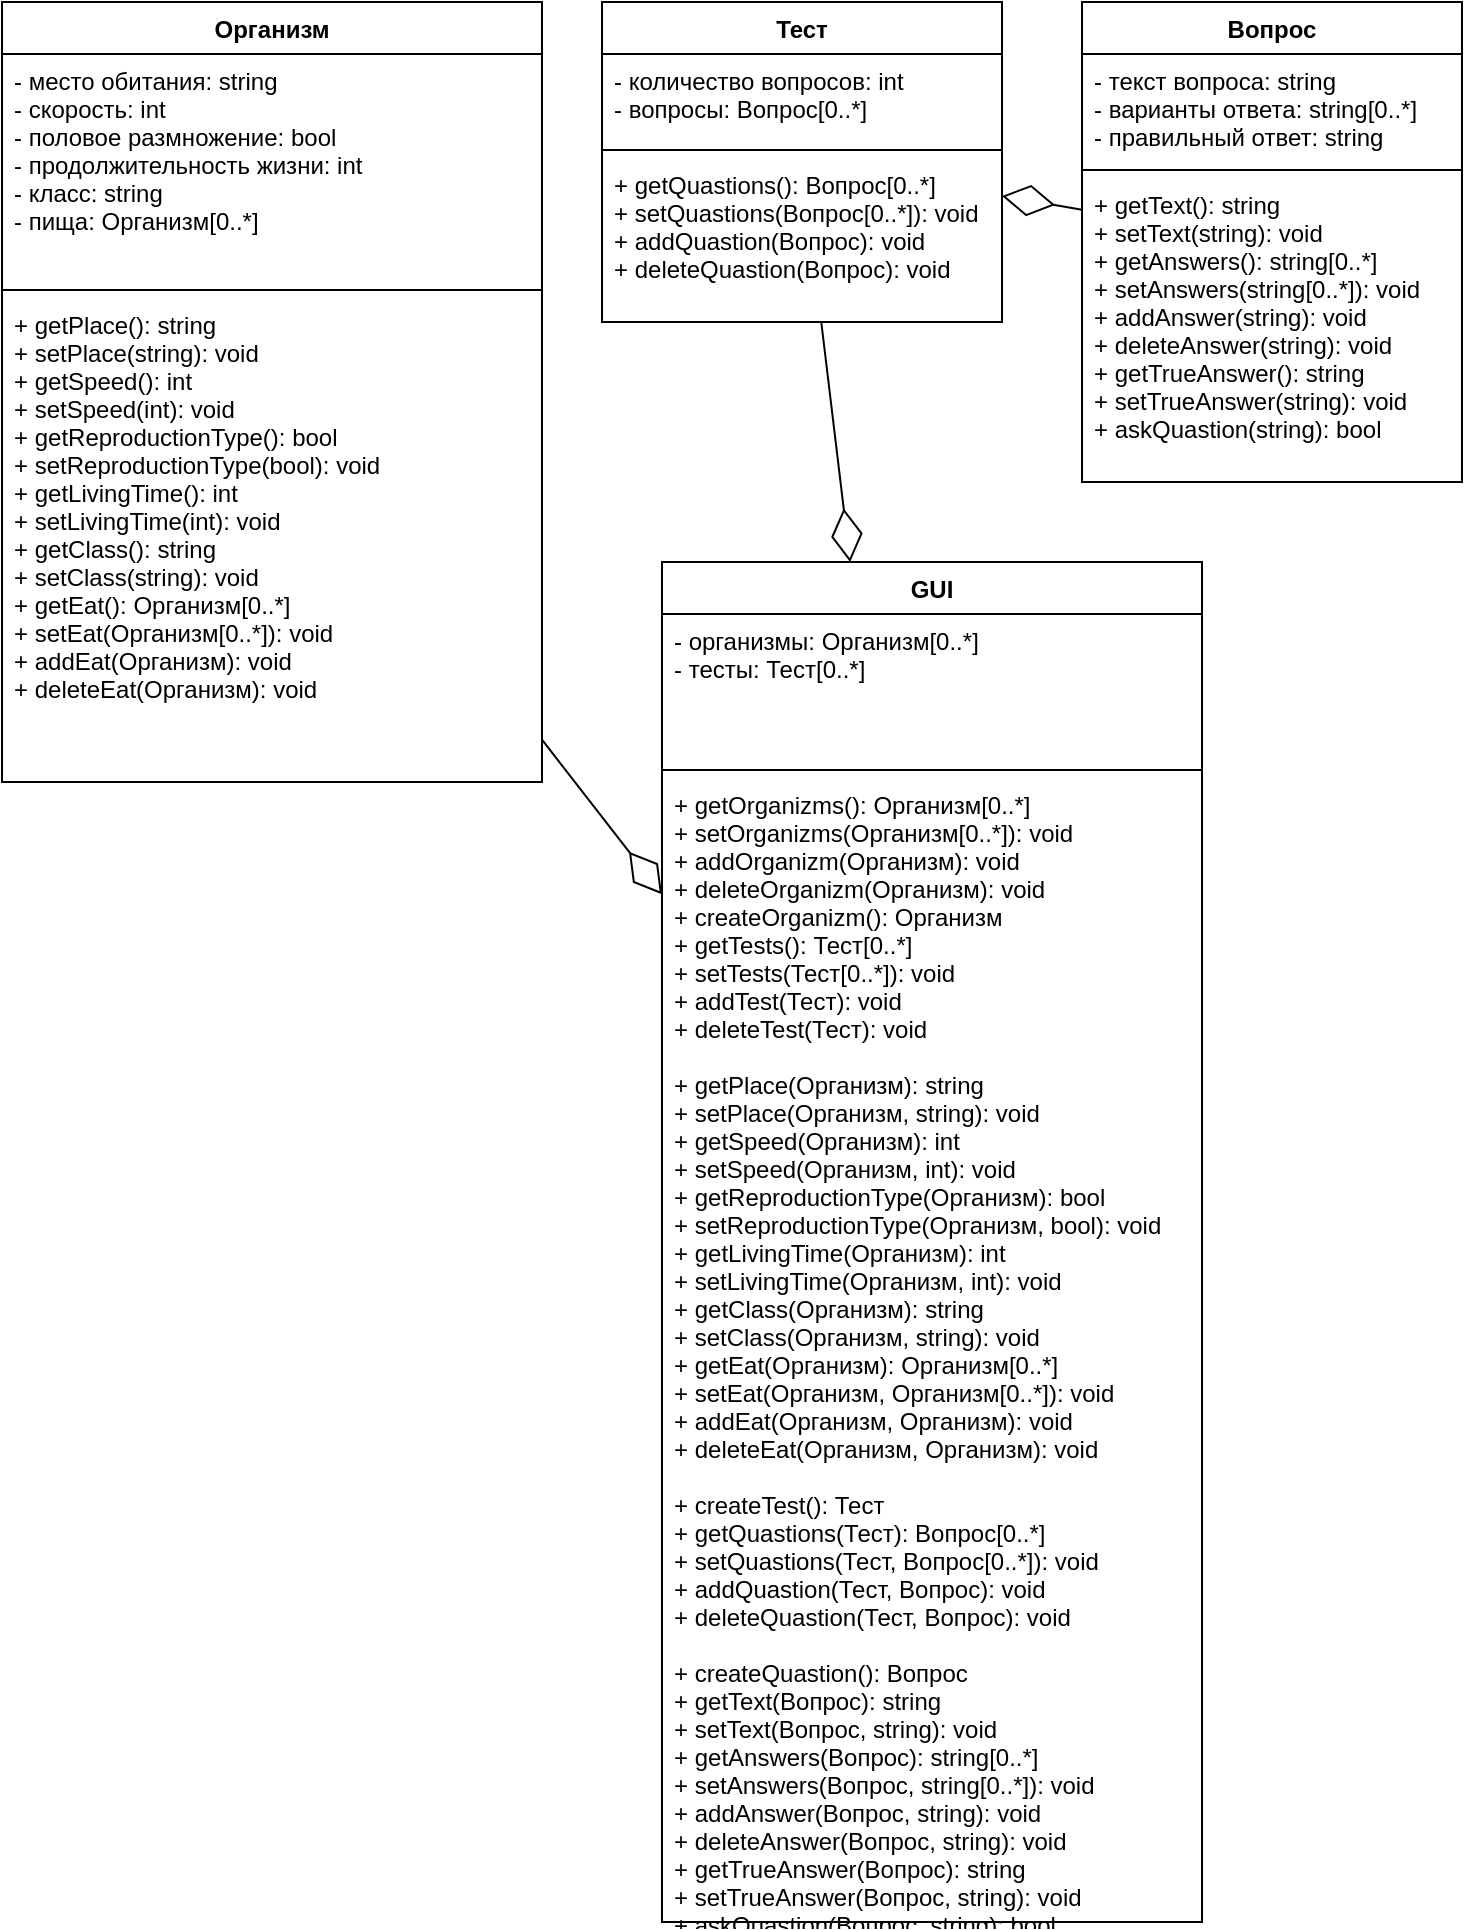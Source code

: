<mxfile version="12.2.2" type="device" pages="1"><diagram id="Wq7GN9JAdPdPRqMJCTW3" name="Page-1"><mxGraphModel dx="854" dy="496" grid="1" gridSize="10" guides="1" tooltips="1" connect="1" arrows="1" fold="1" page="1" pageScale="1" pageWidth="827" pageHeight="1169" math="0" shadow="0"><root><mxCell id="0"/><mxCell id="1" parent="0"/><mxCell id="7-B2YhpawIQ-DdVbOOLG-5" value="Организм" style="swimlane;fontStyle=1;align=center;verticalAlign=top;childLayout=stackLayout;horizontal=1;startSize=26;horizontalStack=0;resizeParent=1;resizeParentMax=0;resizeLast=0;collapsible=1;marginBottom=0;" parent="1" vertex="1"><mxGeometry x="70" y="40" width="270" height="390" as="geometry"/></mxCell><mxCell id="7-B2YhpawIQ-DdVbOOLG-6" value="- место обитания: string&#10;- скорость: int&#10;- половое размножение: bool&#10;- продолжительность жизни: int&#10;- класс: string&#10;- пища: Организм[0..*]&#10;" style="text;strokeColor=none;fillColor=none;align=left;verticalAlign=top;spacingLeft=4;spacingRight=4;overflow=hidden;rotatable=0;points=[[0,0.5],[1,0.5]];portConstraint=eastwest;" parent="7-B2YhpawIQ-DdVbOOLG-5" vertex="1"><mxGeometry y="26" width="270" height="114" as="geometry"/></mxCell><mxCell id="7-B2YhpawIQ-DdVbOOLG-7" value="" style="line;strokeWidth=1;fillColor=none;align=left;verticalAlign=middle;spacingTop=-1;spacingLeft=3;spacingRight=3;rotatable=0;labelPosition=right;points=[];portConstraint=eastwest;" parent="7-B2YhpawIQ-DdVbOOLG-5" vertex="1"><mxGeometry y="140" width="270" height="8" as="geometry"/></mxCell><mxCell id="7-B2YhpawIQ-DdVbOOLG-8" value="+ getPlace(): string&#10;+ setPlace(string): void&#10;+ getSpeed(): int&#10;+ setSpeed(int): void&#10;+ getReproductionType(): bool&#10;+ setReproductionType(bool): void&#10;+ getLivingTime(): int&#10;+ setLivingTime(int): void&#10;+ getClass(): string&#10;+ setClass(string): void&#10;+ getEat(): Организм[0..*]&#10;+ setEat(Организм[0..*]): void&#10;+ addEat(Организм): void&#10;+ deleteEat(Организм): void" style="text;strokeColor=none;fillColor=none;align=left;verticalAlign=top;spacingLeft=4;spacingRight=4;overflow=hidden;rotatable=0;points=[[0,0.5],[1,0.5]];portConstraint=eastwest;" parent="7-B2YhpawIQ-DdVbOOLG-5" vertex="1"><mxGeometry y="148" width="270" height="242" as="geometry"/></mxCell><mxCell id="-FsxiZH_q6cT2GIHs350-1" value="Тест" style="swimlane;fontStyle=1;align=center;verticalAlign=top;childLayout=stackLayout;horizontal=1;startSize=26;horizontalStack=0;resizeParent=1;resizeParentMax=0;resizeLast=0;collapsible=1;marginBottom=0;" vertex="1" parent="1"><mxGeometry x="370" y="40" width="200" height="160" as="geometry"/></mxCell><mxCell id="-FsxiZH_q6cT2GIHs350-2" value="- количество вопросов: int&#10;- вопросы: Вопрос[0..*]" style="text;strokeColor=none;fillColor=none;align=left;verticalAlign=top;spacingLeft=4;spacingRight=4;overflow=hidden;rotatable=0;points=[[0,0.5],[1,0.5]];portConstraint=eastwest;" vertex="1" parent="-FsxiZH_q6cT2GIHs350-1"><mxGeometry y="26" width="200" height="44" as="geometry"/></mxCell><mxCell id="-FsxiZH_q6cT2GIHs350-3" value="" style="line;strokeWidth=1;fillColor=none;align=left;verticalAlign=middle;spacingTop=-1;spacingLeft=3;spacingRight=3;rotatable=0;labelPosition=right;points=[];portConstraint=eastwest;" vertex="1" parent="-FsxiZH_q6cT2GIHs350-1"><mxGeometry y="70" width="200" height="8" as="geometry"/></mxCell><mxCell id="-FsxiZH_q6cT2GIHs350-4" value="+ getQuastions(): Вопрос[0..*]&#10;+ setQuastions(Вопрос[0..*]): void&#10;+ addQuastion(Вопрос): void&#10;+ deleteQuastion(Вопрос): void" style="text;strokeColor=none;fillColor=none;align=left;verticalAlign=top;spacingLeft=4;spacingRight=4;overflow=hidden;rotatable=0;points=[[0,0.5],[1,0.5]];portConstraint=eastwest;" vertex="1" parent="-FsxiZH_q6cT2GIHs350-1"><mxGeometry y="78" width="200" height="82" as="geometry"/></mxCell><mxCell id="-FsxiZH_q6cT2GIHs350-5" value="Вопрос" style="swimlane;fontStyle=1;align=center;verticalAlign=top;childLayout=stackLayout;horizontal=1;startSize=26;horizontalStack=0;resizeParent=1;resizeParentMax=0;resizeLast=0;collapsible=1;marginBottom=0;" vertex="1" parent="1"><mxGeometry x="610" y="40" width="190" height="240" as="geometry"/></mxCell><mxCell id="-FsxiZH_q6cT2GIHs350-6" value="- текст вопроса: string&#10;- варианты ответа: string[0..*]&#10;- правильный ответ: string" style="text;strokeColor=none;fillColor=none;align=left;verticalAlign=top;spacingLeft=4;spacingRight=4;overflow=hidden;rotatable=0;points=[[0,0.5],[1,0.5]];portConstraint=eastwest;" vertex="1" parent="-FsxiZH_q6cT2GIHs350-5"><mxGeometry y="26" width="190" height="54" as="geometry"/></mxCell><mxCell id="-FsxiZH_q6cT2GIHs350-7" value="" style="line;strokeWidth=1;fillColor=none;align=left;verticalAlign=middle;spacingTop=-1;spacingLeft=3;spacingRight=3;rotatable=0;labelPosition=right;points=[];portConstraint=eastwest;" vertex="1" parent="-FsxiZH_q6cT2GIHs350-5"><mxGeometry y="80" width="190" height="8" as="geometry"/></mxCell><mxCell id="-FsxiZH_q6cT2GIHs350-8" value="+ getText(): string&#10;+ setText(string): void&#10;+ getAnswers(): string[0..*]&#10;+ setAnswers(string[0..*]): void&#10;+ addAnswer(string): void&#10;+ deleteAnswer(string): void&#10;+ getTrueAnswer(): string&#10;+ setTrueAnswer(string): void&#10;+ askQuastion(string): bool" style="text;strokeColor=none;fillColor=none;align=left;verticalAlign=top;spacingLeft=4;spacingRight=4;overflow=hidden;rotatable=0;points=[[0,0.5],[1,0.5]];portConstraint=eastwest;" vertex="1" parent="-FsxiZH_q6cT2GIHs350-5"><mxGeometry y="88" width="190" height="152" as="geometry"/></mxCell><mxCell id="-FsxiZH_q6cT2GIHs350-10" value="" style="endArrow=diamondThin;endFill=0;endSize=24;html=1;" edge="1" parent="1" source="-FsxiZH_q6cT2GIHs350-5" target="-FsxiZH_q6cT2GIHs350-1"><mxGeometry width="160" relative="1" as="geometry"><mxPoint x="70" y="520" as="sourcePoint"/><mxPoint x="230" y="520" as="targetPoint"/></mxGeometry></mxCell><mxCell id="-FsxiZH_q6cT2GIHs350-11" value="GUI" style="swimlane;fontStyle=1;align=center;verticalAlign=top;childLayout=stackLayout;horizontal=1;startSize=26;horizontalStack=0;resizeParent=1;resizeParentMax=0;resizeLast=0;collapsible=1;marginBottom=0;" vertex="1" parent="1"><mxGeometry x="400" y="320" width="270" height="680" as="geometry"/></mxCell><mxCell id="-FsxiZH_q6cT2GIHs350-12" value="- организмы: Организм[0..*]&#10;- тесты: Тест[0..*]" style="text;strokeColor=none;fillColor=none;align=left;verticalAlign=top;spacingLeft=4;spacingRight=4;overflow=hidden;rotatable=0;points=[[0,0.5],[1,0.5]];portConstraint=eastwest;" vertex="1" parent="-FsxiZH_q6cT2GIHs350-11"><mxGeometry y="26" width="270" height="74" as="geometry"/></mxCell><mxCell id="-FsxiZH_q6cT2GIHs350-13" value="" style="line;strokeWidth=1;fillColor=none;align=left;verticalAlign=middle;spacingTop=-1;spacingLeft=3;spacingRight=3;rotatable=0;labelPosition=right;points=[];portConstraint=eastwest;" vertex="1" parent="-FsxiZH_q6cT2GIHs350-11"><mxGeometry y="100" width="270" height="8" as="geometry"/></mxCell><mxCell id="-FsxiZH_q6cT2GIHs350-14" value="+ getOrganizms(): Организм[0..*]&#10;+ setOrganizms(Организм[0..*]): void&#10;+ addOrganizm(Организм): void&#10;+ deleteOrganizm(Организм): void&#10;+ createOrganizm(): Организм&#10;+ getTests(): Тест[0..*]&#10;+ setTests(Тест[0..*]): void&#10;+ addTest(Тест): void&#10;+ deleteTest(Тест): void&#10;&#10;+ getPlace(Организм): string&#10;+ setPlace(Организм, string): void&#10;+ getSpeed(Организм): int&#10;+ setSpeed(Организм, int): void&#10;+ getReproductionType(Организм): bool&#10;+ setReproductionType(Организм, bool): void&#10;+ getLivingTime(Организм): int&#10;+ setLivingTime(Организм, int): void&#10;+ getClass(Организм): string&#10;+ setClass(Организм, string): void&#10;+ getEat(Организм): Организм[0..*]&#10;+ setEat(Организм, Организм[0..*]): void&#10;+ addEat(Организм, Организм): void&#10;+ deleteEat(Организм, Организм): void&#10;&#10;+ createTest(): Тест&#10;+ getQuastions(Тест): Вопрос[0..*]&#10;+ setQuastions(Тест, Вопрос[0..*]): void&#10;+ addQuastion(Тест, Вопрос): void&#10;+ deleteQuastion(Тест, Вопрос): void&#10;&#10;+ createQuastion(): Вопрос&#10;+ getText(Вопрос): string&#10;+ setText(Вопрос, string): void&#10;+ getAnswers(Вопрос): string[0..*]&#10;+ setAnswers(Вопрос, string[0..*]): void&#10;+ addAnswer(Вопрос, string): void&#10;+ deleteAnswer(Вопрос, string): void&#10;+ getTrueAnswer(Вопрос): string&#10;+ setTrueAnswer(Вопрос, string): void&#10;+ askQuastion(Вопрос, string): bool" style="text;strokeColor=none;fillColor=none;align=left;verticalAlign=top;spacingLeft=4;spacingRight=4;overflow=hidden;rotatable=0;points=[[0,0.5],[1,0.5]];portConstraint=eastwest;" vertex="1" parent="-FsxiZH_q6cT2GIHs350-11"><mxGeometry y="108" width="270" height="572" as="geometry"/></mxCell><mxCell id="-FsxiZH_q6cT2GIHs350-15" value="" style="endArrow=diamondThin;endFill=0;endSize=24;html=1;" edge="1" parent="1" source="7-B2YhpawIQ-DdVbOOLG-5" target="-FsxiZH_q6cT2GIHs350-11"><mxGeometry width="160" relative="1" as="geometry"><mxPoint x="340" y="309" as="sourcePoint"/><mxPoint x="500" y="309" as="targetPoint"/></mxGeometry></mxCell><mxCell id="-FsxiZH_q6cT2GIHs350-16" value="" style="endArrow=diamondThin;endFill=0;endSize=24;html=1;" edge="1" parent="1" source="-FsxiZH_q6cT2GIHs350-1" target="-FsxiZH_q6cT2GIHs350-11"><mxGeometry width="160" relative="1" as="geometry"><mxPoint x="450" y="250" as="sourcePoint"/><mxPoint x="230" y="600" as="targetPoint"/></mxGeometry></mxCell></root></mxGraphModel></diagram></mxfile>
